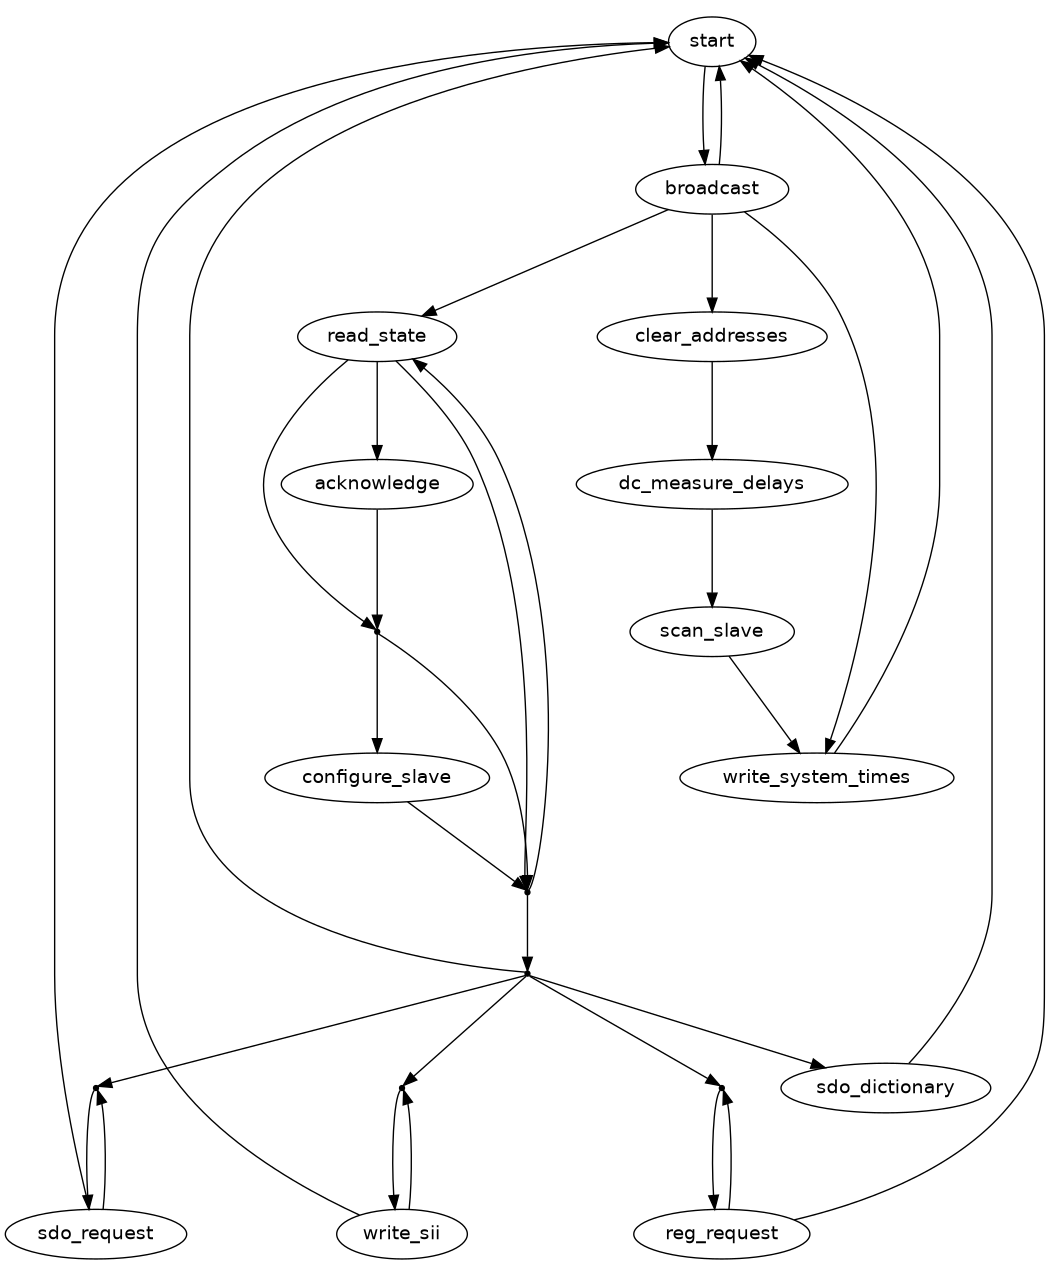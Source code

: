 
/* $Id$ */

digraph master {
    size="7,9"
    center=1
    ratio=fill
    node [fontname="Helvetica"]

    start -> broadcast [weight=10]

    broadcast -> start
    broadcast -> clear_addresses
    broadcast -> read_state
    broadcast -> write_system_times

    action_process_sii [shape=point,label=""]
    action_process_sii -> write_sii

    action_process_sdo [shape=point,label=""]
    action_process_sdo -> sdo_request

    action_process_register [shape=point,label=""]
    action_process_register -> reg_request

    action_idle [shape=point,label=""]
    action_idle -> action_process_sdo
    action_idle -> sdo_dictionary
    action_idle -> action_process_sii
    action_idle -> action_process_register
    action_idle -> start

    action_next_slave_state [shape=point,label=""]
    action_next_slave_state -> read_state
    action_next_slave_state -> action_idle [weight=10]
    
    action_configure [shape=point,label=""]
    action_configure -> configure_slave [weight=10]
    action_configure -> action_next_slave_state

    read_state -> acknowledge [weight=10]
    read_state -> action_configure
    read_state -> action_next_slave_state

    acknowledge -> action_configure [weight=10]

    clear_addresses -> dc_measure_delays [weight=10]

    dc_measure_delays -> scan_slave [weight=10]

    scan_slave -> write_system_times

    write_system_times -> start

    configure_slave -> action_next_slave_state

    write_sii -> action_process_sii
    write_sii -> start

    sdo_dictionary -> start

    sdo_request -> action_process_sdo
    sdo_request -> start

    reg_request -> action_process_register
    reg_request -> start
}
